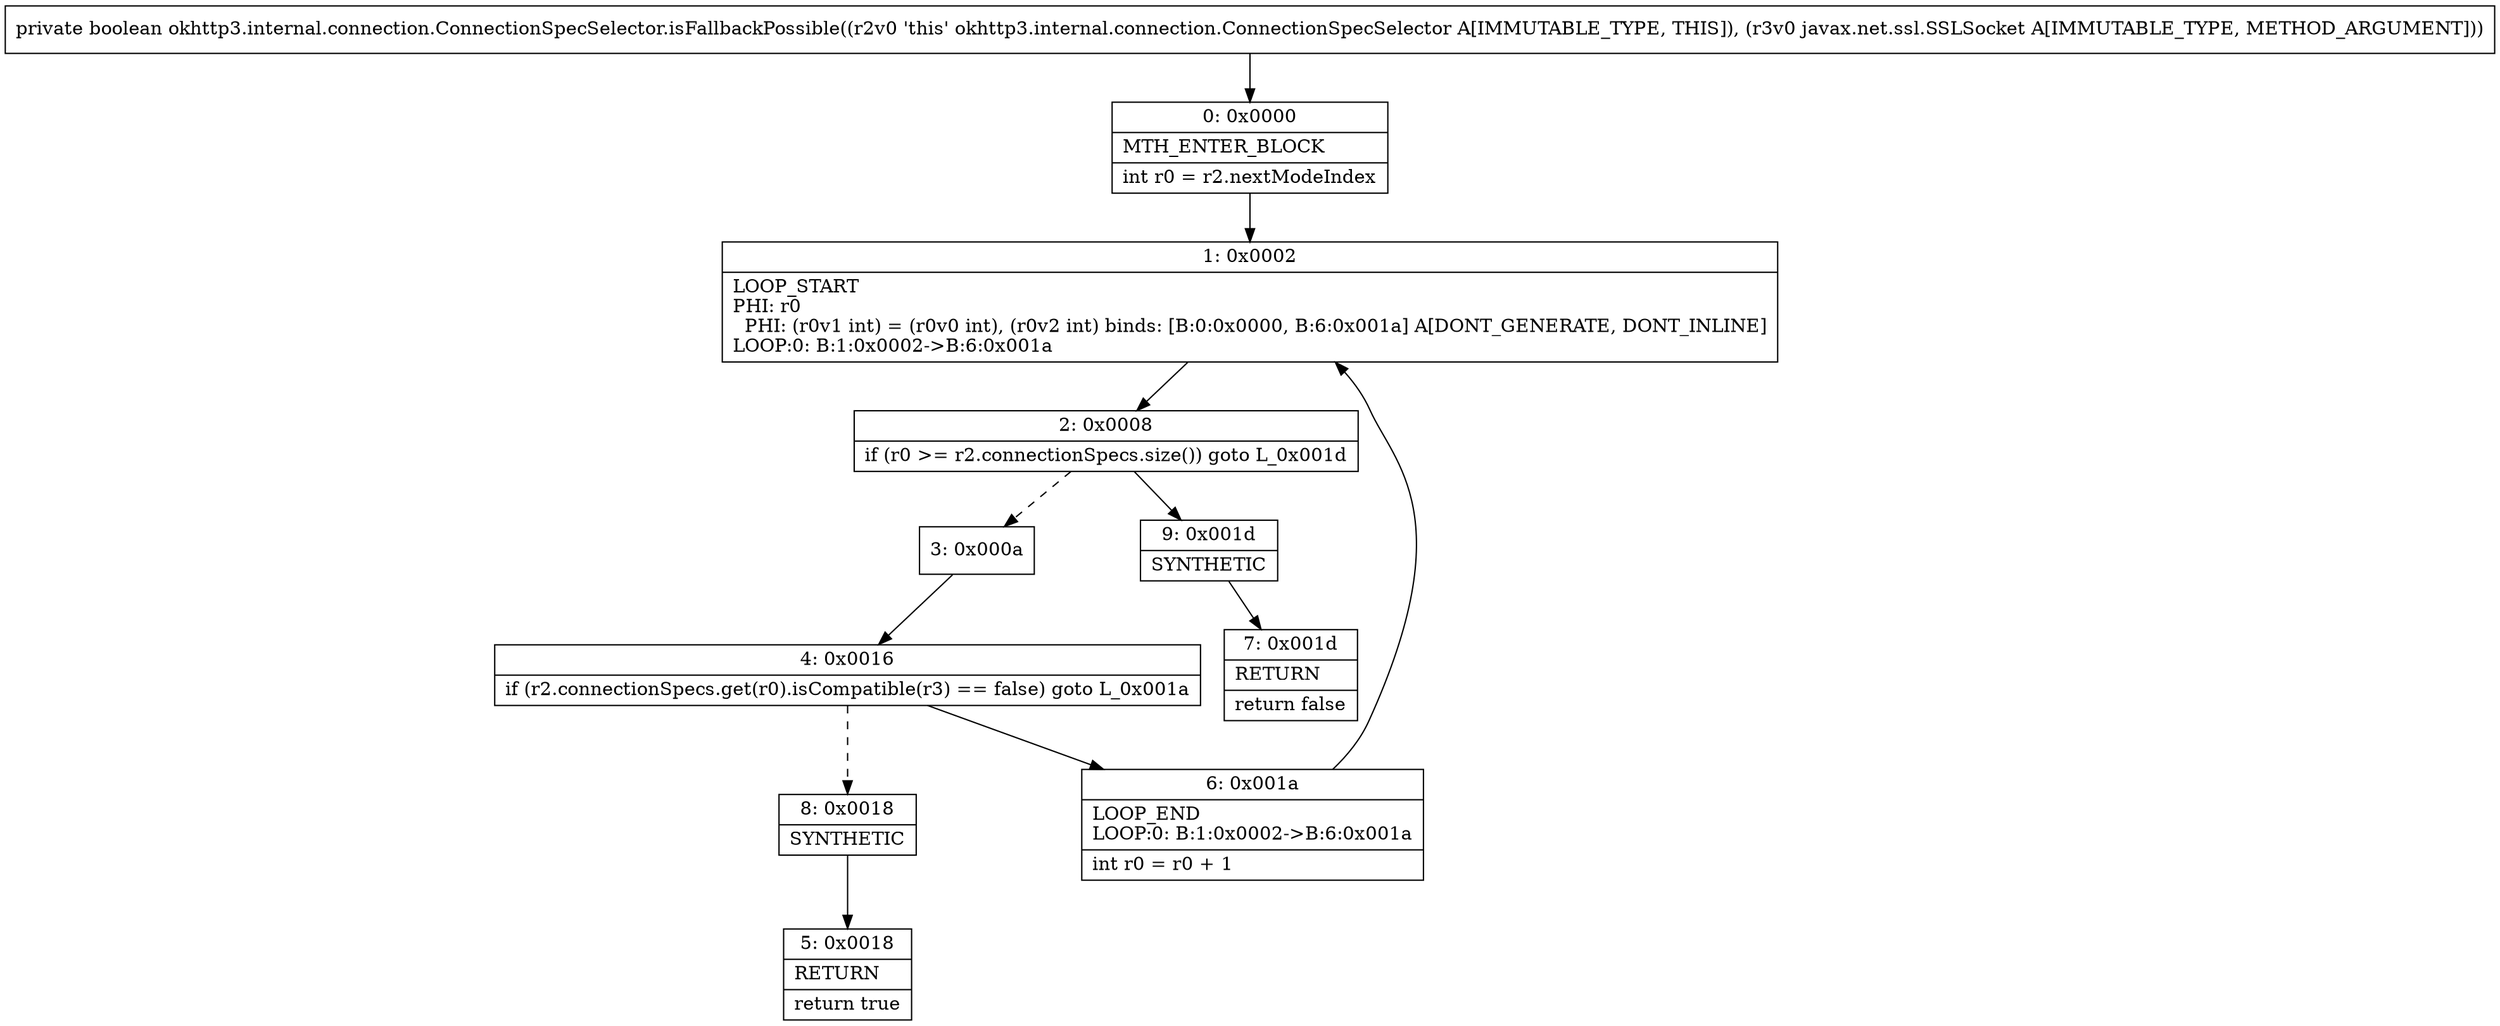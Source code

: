 digraph "CFG forokhttp3.internal.connection.ConnectionSpecSelector.isFallbackPossible(Ljavax\/net\/ssl\/SSLSocket;)Z" {
Node_0 [shape=record,label="{0\:\ 0x0000|MTH_ENTER_BLOCK\l|int r0 = r2.nextModeIndex\l}"];
Node_1 [shape=record,label="{1\:\ 0x0002|LOOP_START\lPHI: r0 \l  PHI: (r0v1 int) = (r0v0 int), (r0v2 int) binds: [B:0:0x0000, B:6:0x001a] A[DONT_GENERATE, DONT_INLINE]\lLOOP:0: B:1:0x0002\-\>B:6:0x001a\l}"];
Node_2 [shape=record,label="{2\:\ 0x0008|if (r0 \>= r2.connectionSpecs.size()) goto L_0x001d\l}"];
Node_3 [shape=record,label="{3\:\ 0x000a}"];
Node_4 [shape=record,label="{4\:\ 0x0016|if (r2.connectionSpecs.get(r0).isCompatible(r3) == false) goto L_0x001a\l}"];
Node_5 [shape=record,label="{5\:\ 0x0018|RETURN\l|return true\l}"];
Node_6 [shape=record,label="{6\:\ 0x001a|LOOP_END\lLOOP:0: B:1:0x0002\-\>B:6:0x001a\l|int r0 = r0 + 1\l}"];
Node_7 [shape=record,label="{7\:\ 0x001d|RETURN\l|return false\l}"];
Node_8 [shape=record,label="{8\:\ 0x0018|SYNTHETIC\l}"];
Node_9 [shape=record,label="{9\:\ 0x001d|SYNTHETIC\l}"];
MethodNode[shape=record,label="{private boolean okhttp3.internal.connection.ConnectionSpecSelector.isFallbackPossible((r2v0 'this' okhttp3.internal.connection.ConnectionSpecSelector A[IMMUTABLE_TYPE, THIS]), (r3v0 javax.net.ssl.SSLSocket A[IMMUTABLE_TYPE, METHOD_ARGUMENT])) }"];
MethodNode -> Node_0;
Node_0 -> Node_1;
Node_1 -> Node_2;
Node_2 -> Node_3[style=dashed];
Node_2 -> Node_9;
Node_3 -> Node_4;
Node_4 -> Node_6;
Node_4 -> Node_8[style=dashed];
Node_6 -> Node_1;
Node_8 -> Node_5;
Node_9 -> Node_7;
}

